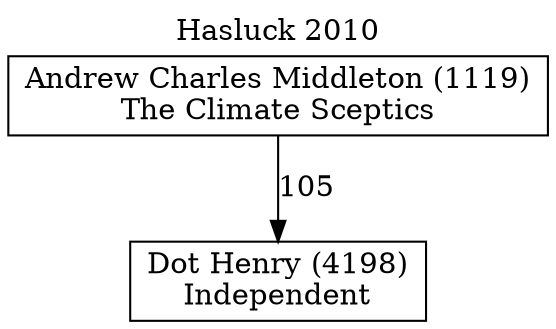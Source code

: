 // House preference flow
digraph "Dot Henry (4198)_Hasluck_2010" {
	graph [label="Hasluck 2010" labelloc=t mclimit=10]
	node [shape=box]
	"Dot Henry (4198)" [label="Dot Henry (4198)
Independent"]
	"Andrew Charles Middleton (1119)" [label="Andrew Charles Middleton (1119)
The Climate Sceptics"]
	"Andrew Charles Middleton (1119)" -> "Dot Henry (4198)" [label=105]
}
